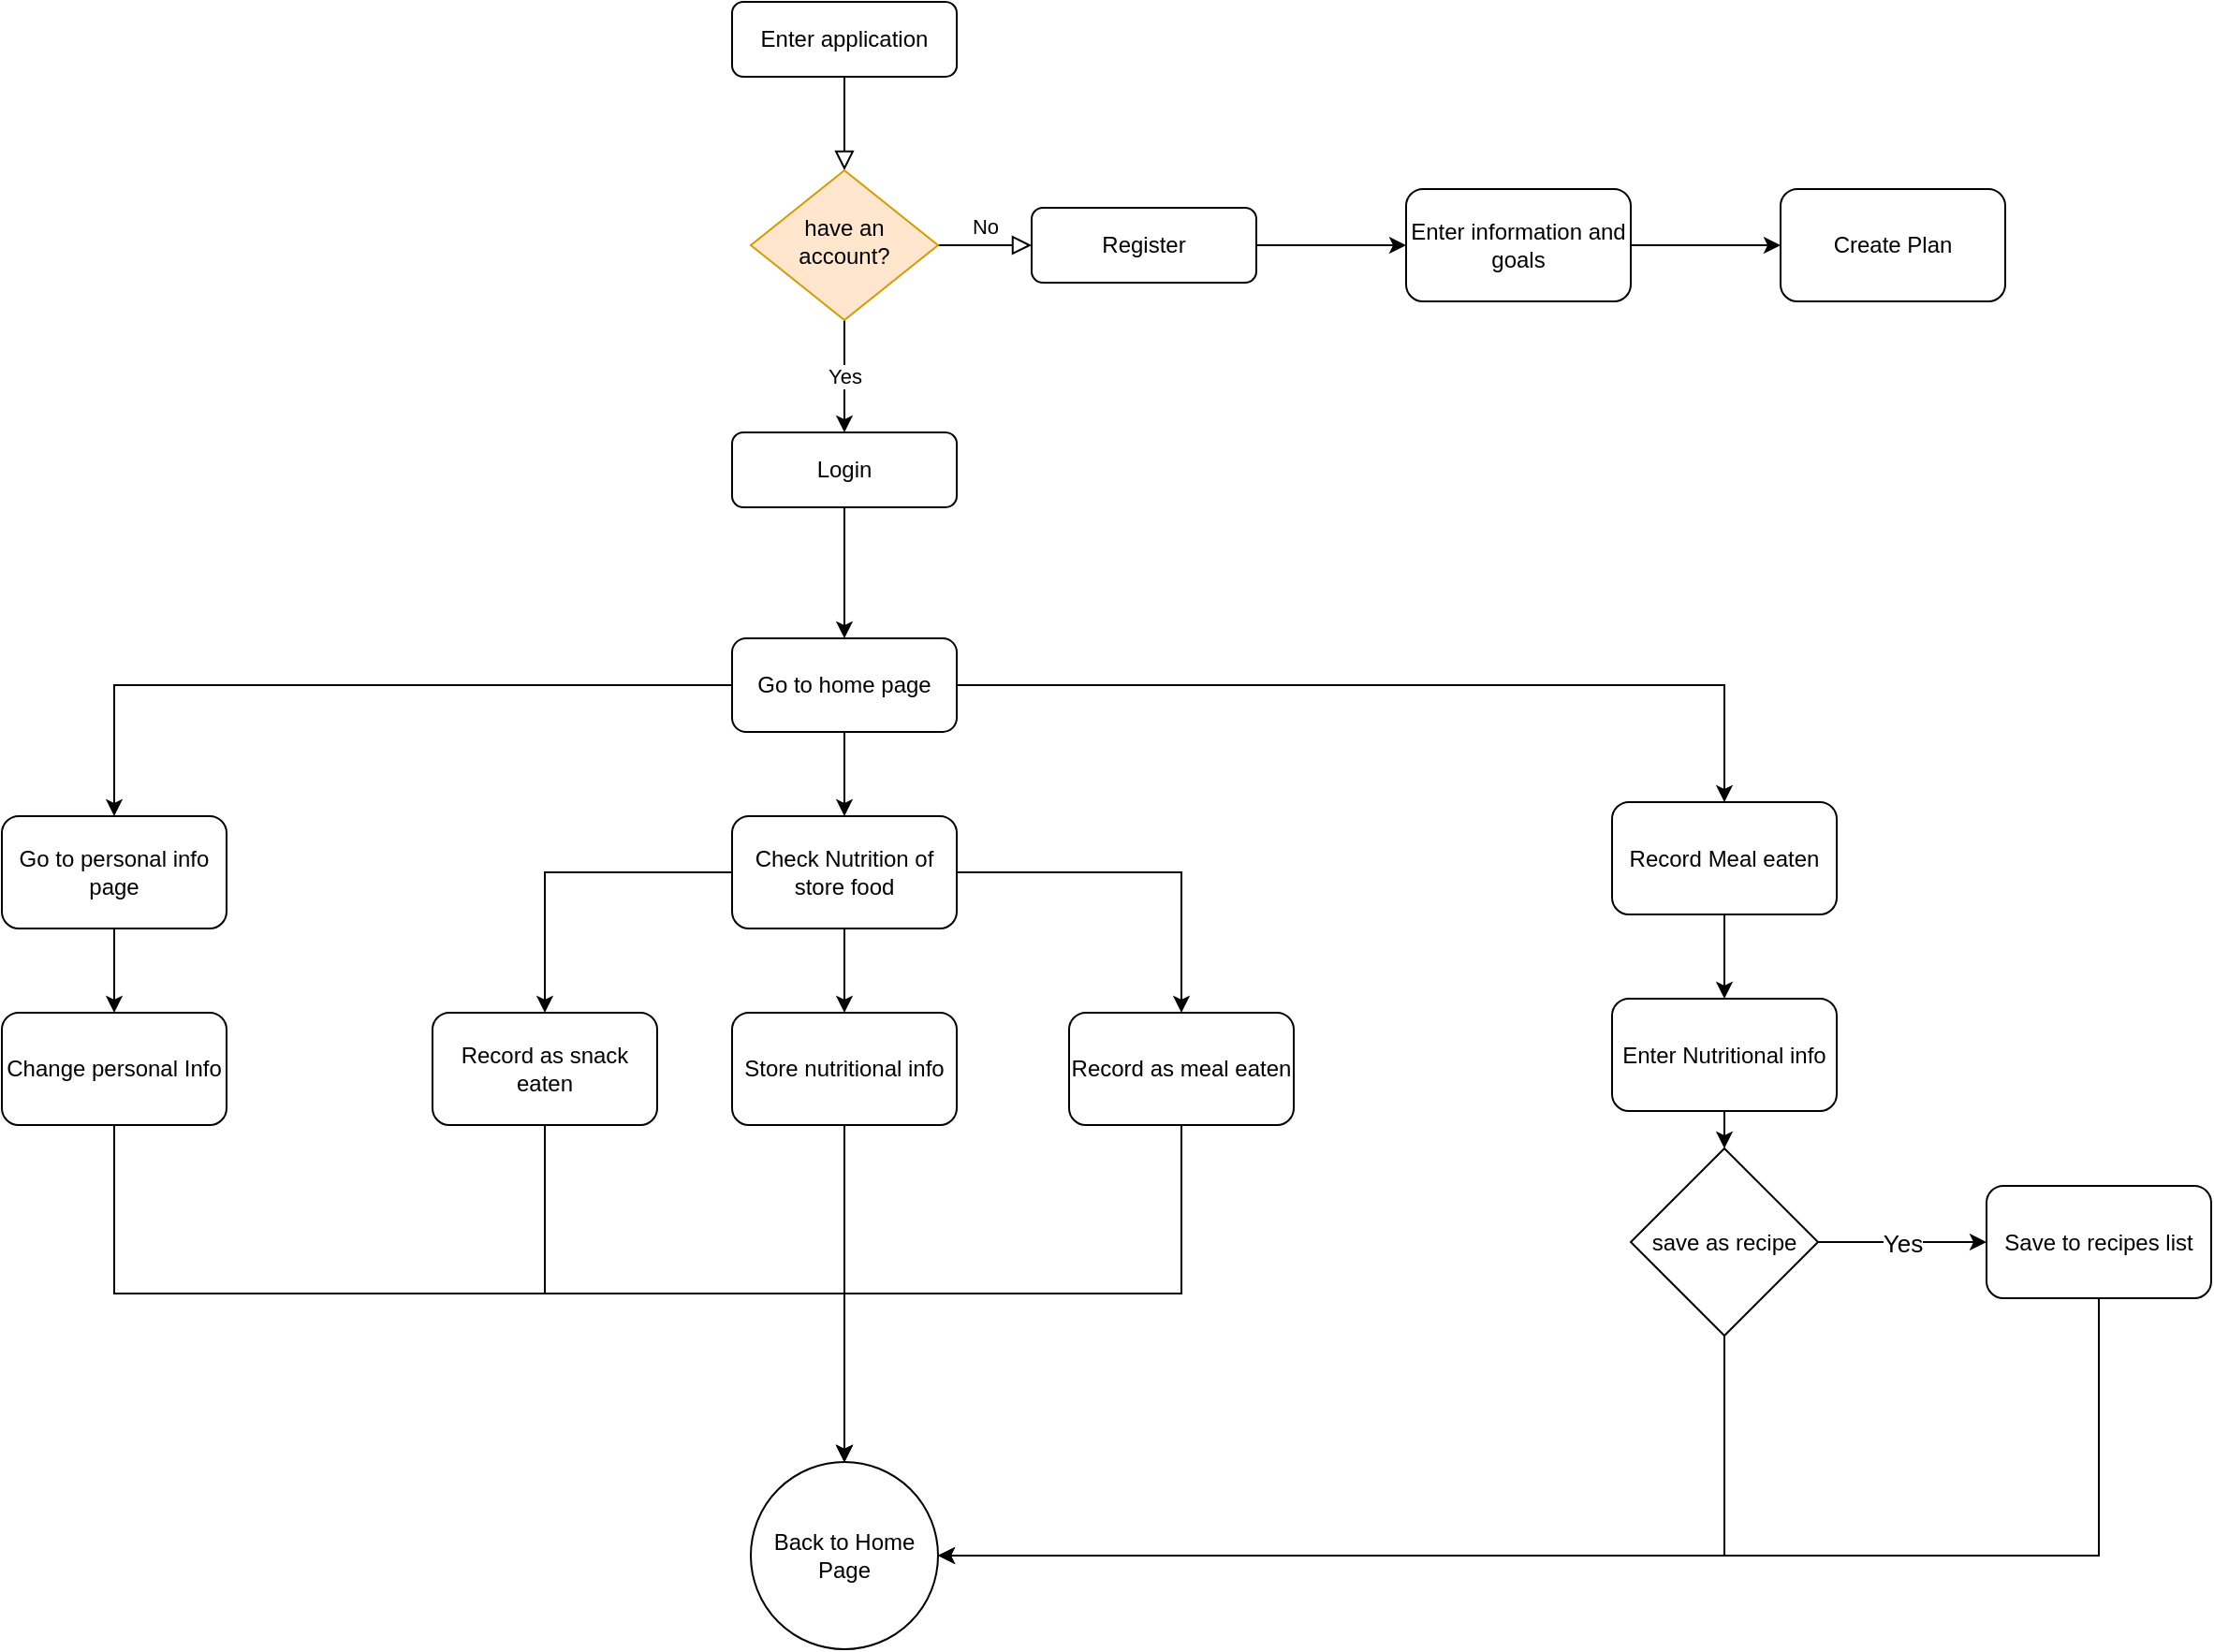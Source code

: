 <mxfile version="22.1.17" type="github">
  <diagram id="C5RBs43oDa-KdzZeNtuy" name="Page-1">
    <mxGraphModel dx="1647" dy="899" grid="1" gridSize="10" guides="1" tooltips="1" connect="1" arrows="1" fold="1" page="1" pageScale="1" pageWidth="2339" pageHeight="3300" math="0" shadow="0">
      <root>
        <mxCell id="WIyWlLk6GJQsqaUBKTNV-0" />
        <mxCell id="WIyWlLk6GJQsqaUBKTNV-1" parent="WIyWlLk6GJQsqaUBKTNV-0" />
        <mxCell id="WIyWlLk6GJQsqaUBKTNV-2" value="" style="rounded=0;html=1;jettySize=auto;orthogonalLoop=1;fontSize=11;endArrow=block;endFill=0;endSize=8;strokeWidth=1;shadow=0;labelBackgroundColor=none;edgeStyle=orthogonalEdgeStyle;" parent="WIyWlLk6GJQsqaUBKTNV-1" source="WIyWlLk6GJQsqaUBKTNV-3" target="WIyWlLk6GJQsqaUBKTNV-6" edge="1">
          <mxGeometry relative="1" as="geometry" />
        </mxCell>
        <mxCell id="WIyWlLk6GJQsqaUBKTNV-3" value="Enter application" style="rounded=1;whiteSpace=wrap;html=1;fontSize=12;glass=0;strokeWidth=1;shadow=0;" parent="WIyWlLk6GJQsqaUBKTNV-1" vertex="1">
          <mxGeometry x="720" y="120" width="120" height="40" as="geometry" />
        </mxCell>
        <mxCell id="WIyWlLk6GJQsqaUBKTNV-5" value="No" style="edgeStyle=orthogonalEdgeStyle;rounded=0;html=1;jettySize=auto;orthogonalLoop=1;fontSize=11;endArrow=block;endFill=0;endSize=8;strokeWidth=1;shadow=0;labelBackgroundColor=none;" parent="WIyWlLk6GJQsqaUBKTNV-1" source="WIyWlLk6GJQsqaUBKTNV-6" target="WIyWlLk6GJQsqaUBKTNV-7" edge="1">
          <mxGeometry y="10" relative="1" as="geometry">
            <mxPoint as="offset" />
          </mxGeometry>
        </mxCell>
        <mxCell id="jcYAjH-ezMc-Mfo3nwlC-1" value="Yes" style="edgeStyle=orthogonalEdgeStyle;rounded=0;orthogonalLoop=1;jettySize=auto;html=1;exitX=0.5;exitY=1;exitDx=0;exitDy=0;entryX=0.5;entryY=0;entryDx=0;entryDy=0;" edge="1" parent="WIyWlLk6GJQsqaUBKTNV-1" source="WIyWlLk6GJQsqaUBKTNV-6" target="jcYAjH-ezMc-Mfo3nwlC-0">
          <mxGeometry relative="1" as="geometry" />
        </mxCell>
        <mxCell id="WIyWlLk6GJQsqaUBKTNV-6" value="have an account?" style="rhombus;whiteSpace=wrap;html=1;shadow=0;fontFamily=Helvetica;fontSize=12;align=center;strokeWidth=1;spacing=6;spacingTop=-4;fillColor=#ffe6cc;strokeColor=#d79b00;" parent="WIyWlLk6GJQsqaUBKTNV-1" vertex="1">
          <mxGeometry x="730" y="210" width="100" height="80" as="geometry" />
        </mxCell>
        <mxCell id="jcYAjH-ezMc-Mfo3nwlC-12" value="" style="edgeStyle=orthogonalEdgeStyle;rounded=0;orthogonalLoop=1;jettySize=auto;html=1;" edge="1" parent="WIyWlLk6GJQsqaUBKTNV-1" source="WIyWlLk6GJQsqaUBKTNV-7" target="jcYAjH-ezMc-Mfo3nwlC-11">
          <mxGeometry relative="1" as="geometry" />
        </mxCell>
        <mxCell id="WIyWlLk6GJQsqaUBKTNV-7" value="Register" style="rounded=1;whiteSpace=wrap;html=1;fontSize=12;glass=0;strokeWidth=1;shadow=0;" parent="WIyWlLk6GJQsqaUBKTNV-1" vertex="1">
          <mxGeometry x="880" y="230" width="120" height="40" as="geometry" />
        </mxCell>
        <mxCell id="jcYAjH-ezMc-Mfo3nwlC-3" value="" style="edgeStyle=orthogonalEdgeStyle;rounded=0;orthogonalLoop=1;jettySize=auto;html=1;" edge="1" parent="WIyWlLk6GJQsqaUBKTNV-1" source="jcYAjH-ezMc-Mfo3nwlC-0" target="jcYAjH-ezMc-Mfo3nwlC-2">
          <mxGeometry relative="1" as="geometry" />
        </mxCell>
        <mxCell id="jcYAjH-ezMc-Mfo3nwlC-0" value="Login" style="rounded=1;whiteSpace=wrap;html=1;fontSize=12;glass=0;strokeWidth=1;shadow=0;" vertex="1" parent="WIyWlLk6GJQsqaUBKTNV-1">
          <mxGeometry x="720" y="350" width="120" height="40" as="geometry" />
        </mxCell>
        <mxCell id="jcYAjH-ezMc-Mfo3nwlC-13" style="edgeStyle=orthogonalEdgeStyle;rounded=0;orthogonalLoop=1;jettySize=auto;html=1;exitX=0.5;exitY=1;exitDx=0;exitDy=0;entryX=0.5;entryY=0;entryDx=0;entryDy=0;" edge="1" parent="WIyWlLk6GJQsqaUBKTNV-1" source="jcYAjH-ezMc-Mfo3nwlC-2" target="jcYAjH-ezMc-Mfo3nwlC-5">
          <mxGeometry relative="1" as="geometry" />
        </mxCell>
        <mxCell id="jcYAjH-ezMc-Mfo3nwlC-14" style="edgeStyle=orthogonalEdgeStyle;rounded=0;orthogonalLoop=1;jettySize=auto;html=1;exitX=1;exitY=0.5;exitDx=0;exitDy=0;entryX=0.5;entryY=0;entryDx=0;entryDy=0;" edge="1" parent="WIyWlLk6GJQsqaUBKTNV-1" source="jcYAjH-ezMc-Mfo3nwlC-2" target="jcYAjH-ezMc-Mfo3nwlC-6">
          <mxGeometry relative="1" as="geometry">
            <mxPoint x="1080" y="485" as="targetPoint" />
          </mxGeometry>
        </mxCell>
        <mxCell id="jcYAjH-ezMc-Mfo3nwlC-16" style="edgeStyle=orthogonalEdgeStyle;rounded=0;orthogonalLoop=1;jettySize=auto;html=1;exitX=0;exitY=0.5;exitDx=0;exitDy=0;entryX=0.5;entryY=0;entryDx=0;entryDy=0;" edge="1" parent="WIyWlLk6GJQsqaUBKTNV-1" source="jcYAjH-ezMc-Mfo3nwlC-2" target="jcYAjH-ezMc-Mfo3nwlC-4">
          <mxGeometry relative="1" as="geometry">
            <mxPoint x="570" y="485" as="targetPoint" />
          </mxGeometry>
        </mxCell>
        <mxCell id="jcYAjH-ezMc-Mfo3nwlC-2" value="Go to home page" style="rounded=1;whiteSpace=wrap;html=1;glass=0;strokeWidth=1;shadow=0;" vertex="1" parent="WIyWlLk6GJQsqaUBKTNV-1">
          <mxGeometry x="720" y="460" width="120" height="50" as="geometry" />
        </mxCell>
        <mxCell id="jcYAjH-ezMc-Mfo3nwlC-20" style="edgeStyle=orthogonalEdgeStyle;rounded=0;orthogonalLoop=1;jettySize=auto;html=1;exitX=0.5;exitY=1;exitDx=0;exitDy=0;entryX=0.5;entryY=0;entryDx=0;entryDy=0;" edge="1" parent="WIyWlLk6GJQsqaUBKTNV-1" source="jcYAjH-ezMc-Mfo3nwlC-4" target="jcYAjH-ezMc-Mfo3nwlC-17">
          <mxGeometry relative="1" as="geometry" />
        </mxCell>
        <mxCell id="jcYAjH-ezMc-Mfo3nwlC-4" value="Go to personal info page" style="rounded=1;whiteSpace=wrap;html=1;" vertex="1" parent="WIyWlLk6GJQsqaUBKTNV-1">
          <mxGeometry x="330" y="555" width="120" height="60" as="geometry" />
        </mxCell>
        <mxCell id="jcYAjH-ezMc-Mfo3nwlC-30" style="edgeStyle=orthogonalEdgeStyle;rounded=0;orthogonalLoop=1;jettySize=auto;html=1;exitX=0.5;exitY=1;exitDx=0;exitDy=0;" edge="1" parent="WIyWlLk6GJQsqaUBKTNV-1" source="jcYAjH-ezMc-Mfo3nwlC-5" target="jcYAjH-ezMc-Mfo3nwlC-18">
          <mxGeometry relative="1" as="geometry" />
        </mxCell>
        <mxCell id="jcYAjH-ezMc-Mfo3nwlC-31" style="edgeStyle=orthogonalEdgeStyle;rounded=0;orthogonalLoop=1;jettySize=auto;html=1;exitX=0;exitY=0.5;exitDx=0;exitDy=0;entryX=0.5;entryY=0;entryDx=0;entryDy=0;" edge="1" parent="WIyWlLk6GJQsqaUBKTNV-1" source="jcYAjH-ezMc-Mfo3nwlC-5" target="jcYAjH-ezMc-Mfo3nwlC-29">
          <mxGeometry relative="1" as="geometry">
            <mxPoint x="620" y="585" as="targetPoint" />
          </mxGeometry>
        </mxCell>
        <mxCell id="jcYAjH-ezMc-Mfo3nwlC-32" style="edgeStyle=orthogonalEdgeStyle;rounded=0;orthogonalLoop=1;jettySize=auto;html=1;exitX=1;exitY=0.5;exitDx=0;exitDy=0;entryX=0.5;entryY=0;entryDx=0;entryDy=0;" edge="1" parent="WIyWlLk6GJQsqaUBKTNV-1" source="jcYAjH-ezMc-Mfo3nwlC-5" target="jcYAjH-ezMc-Mfo3nwlC-19">
          <mxGeometry relative="1" as="geometry">
            <mxPoint x="970" y="585" as="targetPoint" />
          </mxGeometry>
        </mxCell>
        <mxCell id="jcYAjH-ezMc-Mfo3nwlC-5" value="Check Nutrition of store food" style="rounded=1;whiteSpace=wrap;html=1;" vertex="1" parent="WIyWlLk6GJQsqaUBKTNV-1">
          <mxGeometry x="720" y="555" width="120" height="60" as="geometry" />
        </mxCell>
        <mxCell id="jcYAjH-ezMc-Mfo3nwlC-25" style="edgeStyle=orthogonalEdgeStyle;rounded=0;orthogonalLoop=1;jettySize=auto;html=1;exitX=0.5;exitY=1;exitDx=0;exitDy=0;entryX=0.5;entryY=0;entryDx=0;entryDy=0;" edge="1" parent="WIyWlLk6GJQsqaUBKTNV-1" source="jcYAjH-ezMc-Mfo3nwlC-6" target="jcYAjH-ezMc-Mfo3nwlC-22">
          <mxGeometry relative="1" as="geometry" />
        </mxCell>
        <mxCell id="jcYAjH-ezMc-Mfo3nwlC-6" value="Record Meal eaten" style="rounded=1;whiteSpace=wrap;html=1;" vertex="1" parent="WIyWlLk6GJQsqaUBKTNV-1">
          <mxGeometry x="1190" y="547.5" width="120" height="60" as="geometry" />
        </mxCell>
        <mxCell id="jcYAjH-ezMc-Mfo3nwlC-34" style="edgeStyle=orthogonalEdgeStyle;rounded=0;orthogonalLoop=1;jettySize=auto;html=1;exitX=1;exitY=0.5;exitDx=0;exitDy=0;entryX=0;entryY=0.5;entryDx=0;entryDy=0;" edge="1" parent="WIyWlLk6GJQsqaUBKTNV-1" source="jcYAjH-ezMc-Mfo3nwlC-11" target="jcYAjH-ezMc-Mfo3nwlC-33">
          <mxGeometry relative="1" as="geometry" />
        </mxCell>
        <mxCell id="jcYAjH-ezMc-Mfo3nwlC-11" value="Enter information and goals" style="whiteSpace=wrap;html=1;rounded=1;glass=0;strokeWidth=1;shadow=0;" vertex="1" parent="WIyWlLk6GJQsqaUBKTNV-1">
          <mxGeometry x="1080" y="220" width="120" height="60" as="geometry" />
        </mxCell>
        <mxCell id="jcYAjH-ezMc-Mfo3nwlC-37" style="edgeStyle=orthogonalEdgeStyle;rounded=0;orthogonalLoop=1;jettySize=auto;html=1;exitX=0.5;exitY=1;exitDx=0;exitDy=0;entryX=0.5;entryY=0;entryDx=0;entryDy=0;" edge="1" parent="WIyWlLk6GJQsqaUBKTNV-1" source="jcYAjH-ezMc-Mfo3nwlC-17" target="jcYAjH-ezMc-Mfo3nwlC-35">
          <mxGeometry relative="1" as="geometry">
            <mxPoint x="390" y="860" as="targetPoint" />
          </mxGeometry>
        </mxCell>
        <mxCell id="jcYAjH-ezMc-Mfo3nwlC-17" value="Change personal Info" style="rounded=1;whiteSpace=wrap;html=1;" vertex="1" parent="WIyWlLk6GJQsqaUBKTNV-1">
          <mxGeometry x="330" y="660" width="120" height="60" as="geometry" />
        </mxCell>
        <mxCell id="jcYAjH-ezMc-Mfo3nwlC-39" style="edgeStyle=orthogonalEdgeStyle;rounded=0;orthogonalLoop=1;jettySize=auto;html=1;exitX=0.5;exitY=1;exitDx=0;exitDy=0;entryX=0.5;entryY=0;entryDx=0;entryDy=0;" edge="1" parent="WIyWlLk6GJQsqaUBKTNV-1" source="jcYAjH-ezMc-Mfo3nwlC-18" target="jcYAjH-ezMc-Mfo3nwlC-35">
          <mxGeometry relative="1" as="geometry" />
        </mxCell>
        <mxCell id="jcYAjH-ezMc-Mfo3nwlC-18" value="Store nutritional info" style="rounded=1;whiteSpace=wrap;html=1;" vertex="1" parent="WIyWlLk6GJQsqaUBKTNV-1">
          <mxGeometry x="720" y="660" width="120" height="60" as="geometry" />
        </mxCell>
        <mxCell id="jcYAjH-ezMc-Mfo3nwlC-40" style="edgeStyle=orthogonalEdgeStyle;rounded=0;orthogonalLoop=1;jettySize=auto;html=1;exitX=0.5;exitY=1;exitDx=0;exitDy=0;entryX=0.5;entryY=0;entryDx=0;entryDy=0;" edge="1" parent="WIyWlLk6GJQsqaUBKTNV-1" source="jcYAjH-ezMc-Mfo3nwlC-19" target="jcYAjH-ezMc-Mfo3nwlC-35">
          <mxGeometry relative="1" as="geometry">
            <mxPoint x="960" y="820" as="targetPoint" />
          </mxGeometry>
        </mxCell>
        <mxCell id="jcYAjH-ezMc-Mfo3nwlC-19" value="Record as meal eaten" style="rounded=1;whiteSpace=wrap;html=1;" vertex="1" parent="WIyWlLk6GJQsqaUBKTNV-1">
          <mxGeometry x="900" y="660" width="120" height="60" as="geometry" />
        </mxCell>
        <mxCell id="jcYAjH-ezMc-Mfo3nwlC-26" style="edgeStyle=orthogonalEdgeStyle;rounded=0;orthogonalLoop=1;jettySize=auto;html=1;exitX=0.5;exitY=1;exitDx=0;exitDy=0;entryX=0.5;entryY=0;entryDx=0;entryDy=0;" edge="1" parent="WIyWlLk6GJQsqaUBKTNV-1" source="jcYAjH-ezMc-Mfo3nwlC-22" target="jcYAjH-ezMc-Mfo3nwlC-23">
          <mxGeometry relative="1" as="geometry" />
        </mxCell>
        <mxCell id="jcYAjH-ezMc-Mfo3nwlC-22" value="Enter Nutritional info" style="rounded=1;whiteSpace=wrap;html=1;" vertex="1" parent="WIyWlLk6GJQsqaUBKTNV-1">
          <mxGeometry x="1190" y="652.5" width="120" height="60" as="geometry" />
        </mxCell>
        <mxCell id="jcYAjH-ezMc-Mfo3nwlC-28" value="Yes" style="edgeStyle=orthogonalEdgeStyle;rounded=0;orthogonalLoop=1;jettySize=auto;html=1;exitX=1;exitY=0.5;exitDx=0;exitDy=0;entryX=0;entryY=0.5;entryDx=0;entryDy=0;fontSize=13;" edge="1" parent="WIyWlLk6GJQsqaUBKTNV-1" source="jcYAjH-ezMc-Mfo3nwlC-23" target="jcYAjH-ezMc-Mfo3nwlC-27">
          <mxGeometry relative="1" as="geometry" />
        </mxCell>
        <mxCell id="jcYAjH-ezMc-Mfo3nwlC-41" style="edgeStyle=orthogonalEdgeStyle;rounded=0;orthogonalLoop=1;jettySize=auto;html=1;exitX=0.5;exitY=1;exitDx=0;exitDy=0;entryX=1;entryY=0.5;entryDx=0;entryDy=0;" edge="1" parent="WIyWlLk6GJQsqaUBKTNV-1" source="jcYAjH-ezMc-Mfo3nwlC-23" target="jcYAjH-ezMc-Mfo3nwlC-35">
          <mxGeometry relative="1" as="geometry" />
        </mxCell>
        <mxCell id="jcYAjH-ezMc-Mfo3nwlC-23" value="save as recipe" style="rhombus;whiteSpace=wrap;html=1;" vertex="1" parent="WIyWlLk6GJQsqaUBKTNV-1">
          <mxGeometry x="1200" y="732.5" width="100" height="100" as="geometry" />
        </mxCell>
        <mxCell id="jcYAjH-ezMc-Mfo3nwlC-42" style="edgeStyle=orthogonalEdgeStyle;rounded=0;orthogonalLoop=1;jettySize=auto;html=1;exitX=0.5;exitY=1;exitDx=0;exitDy=0;entryX=1;entryY=0.5;entryDx=0;entryDy=0;" edge="1" parent="WIyWlLk6GJQsqaUBKTNV-1" source="jcYAjH-ezMc-Mfo3nwlC-27" target="jcYAjH-ezMc-Mfo3nwlC-35">
          <mxGeometry relative="1" as="geometry" />
        </mxCell>
        <mxCell id="jcYAjH-ezMc-Mfo3nwlC-27" value="Save to recipes list" style="rounded=1;whiteSpace=wrap;html=1;" vertex="1" parent="WIyWlLk6GJQsqaUBKTNV-1">
          <mxGeometry x="1390" y="752.5" width="120" height="60" as="geometry" />
        </mxCell>
        <mxCell id="jcYAjH-ezMc-Mfo3nwlC-38" style="edgeStyle=orthogonalEdgeStyle;rounded=0;orthogonalLoop=1;jettySize=auto;html=1;exitX=0.5;exitY=1;exitDx=0;exitDy=0;entryX=0.5;entryY=0;entryDx=0;entryDy=0;" edge="1" parent="WIyWlLk6GJQsqaUBKTNV-1" source="jcYAjH-ezMc-Mfo3nwlC-29" target="jcYAjH-ezMc-Mfo3nwlC-35">
          <mxGeometry relative="1" as="geometry">
            <mxPoint x="620" y="810" as="targetPoint" />
          </mxGeometry>
        </mxCell>
        <mxCell id="jcYAjH-ezMc-Mfo3nwlC-29" value="Record as snack eaten" style="rounded=1;whiteSpace=wrap;html=1;" vertex="1" parent="WIyWlLk6GJQsqaUBKTNV-1">
          <mxGeometry x="560" y="660" width="120" height="60" as="geometry" />
        </mxCell>
        <mxCell id="jcYAjH-ezMc-Mfo3nwlC-33" value="Create Plan" style="rounded=1;whiteSpace=wrap;html=1;" vertex="1" parent="WIyWlLk6GJQsqaUBKTNV-1">
          <mxGeometry x="1280" y="220" width="120" height="60" as="geometry" />
        </mxCell>
        <mxCell id="jcYAjH-ezMc-Mfo3nwlC-35" value="Back to Home Page" style="ellipse;whiteSpace=wrap;html=1;aspect=fixed;" vertex="1" parent="WIyWlLk6GJQsqaUBKTNV-1">
          <mxGeometry x="730" y="900" width="100" height="100" as="geometry" />
        </mxCell>
      </root>
    </mxGraphModel>
  </diagram>
</mxfile>
